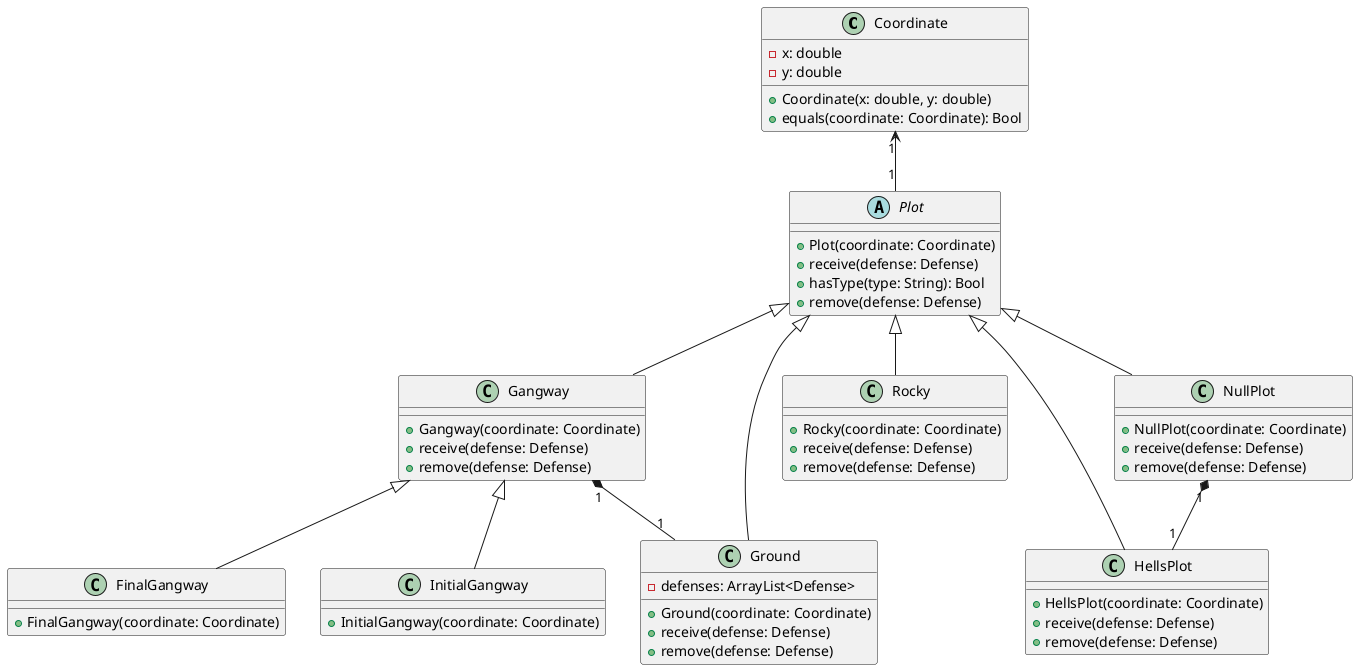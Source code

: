 @startuml
'https://plantuml.com/class-diagram
class Coordinate{
    -x: double
    -y: double

    +Coordinate(x: double, y: double)
    +equals(coordinate: Coordinate): Bool

}
Coordinate "1"<--"1" Plot

abstract Plot{

    +Plot(coordinate: Coordinate)
    +receive(defense: Defense)
    +hasType(type: String): Bool
    +remove(defense: Defense)

}

class Gangway{

    +Gangway(coordinate: Coordinate)
    +receive(defense: Defense)
    +remove(defense: Defense)

}

class FinalGangway{

   +FinalGangway(coordinate: Coordinate)

}

class InitialGangway{

   +InitialGangway(coordinate: Coordinate)

}

class NullPlot{

    +NullPlot(coordinate: Coordinate)
    +receive(defense: Defense)
    +remove(defense: Defense)

}

class Rocky{

    +Rocky(coordinate: Coordinate)
    +receive(defense: Defense)
    +remove(defense: Defense)

}

class HellsPlot{

    +HellsPlot(coordinate: Coordinate)
    +receive(defense: Defense)
    +remove(defense: Defense)

}

class Ground{

    -defenses: ArrayList<Defense>

    +Ground(coordinate: Coordinate)
    +receive(defense: Defense)
    +remove(defense: Defense)

}

Plot <|-- Gangway
Gangway <|-- FinalGangway
Gangway <|-- InitialGangway
Plot <|-- Ground
Plot <|-- NullPlot
Plot <|-- Rocky
Plot <|-- HellsPlot

NullPlot "1"*--"1" HellsPlot
Gangway "1" *-- "1" Ground





@enduml